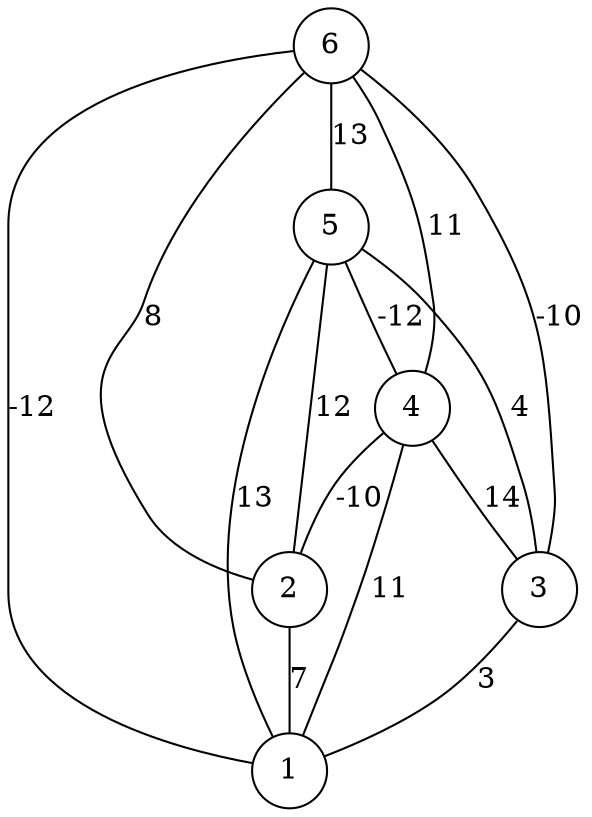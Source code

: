 graph { 
	 fontname="Helvetica,Arial,sans-serif" 
	 node [shape = circle]; 
	 6 -- 1 [label = "-12"];
	 6 -- 2 [label = "8"];
	 6 -- 3 [label = "-10"];
	 6 -- 4 [label = "11"];
	 6 -- 5 [label = "13"];
	 5 -- 1 [label = "13"];
	 5 -- 2 [label = "12"];
	 5 -- 3 [label = "4"];
	 5 -- 4 [label = "-12"];
	 4 -- 1 [label = "11"];
	 4 -- 2 [label = "-10"];
	 4 -- 3 [label = "14"];
	 3 -- 1 [label = "3"];
	 2 -- 1 [label = "7"];
	 1;
	 2;
	 3;
	 4;
	 5;
	 6;
}
